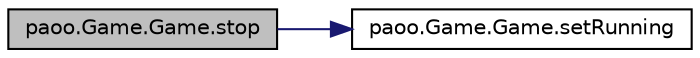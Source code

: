 digraph "paoo.Game.Game.stop"
{
 // LATEX_PDF_SIZE
  edge [fontname="Helvetica",fontsize="10",labelfontname="Helvetica",labelfontsize="10"];
  node [fontname="Helvetica",fontsize="10",shape=record];
  rankdir="LR";
  Node192 [label="paoo.Game.Game.stop",height=0.2,width=0.4,color="black", fillcolor="grey75", style="filled", fontcolor="black",tooltip=" "];
  Node192 -> Node193 [color="midnightblue",fontsize="10",style="solid",fontname="Helvetica"];
  Node193 [label="paoo.Game.Game.setRunning",height=0.2,width=0.4,color="black", fillcolor="white", style="filled",URL="$classpaoo_1_1_game_1_1_game.html#a1098af0e917ead3abf3cbcf20fd71f29",tooltip=" "];
}
